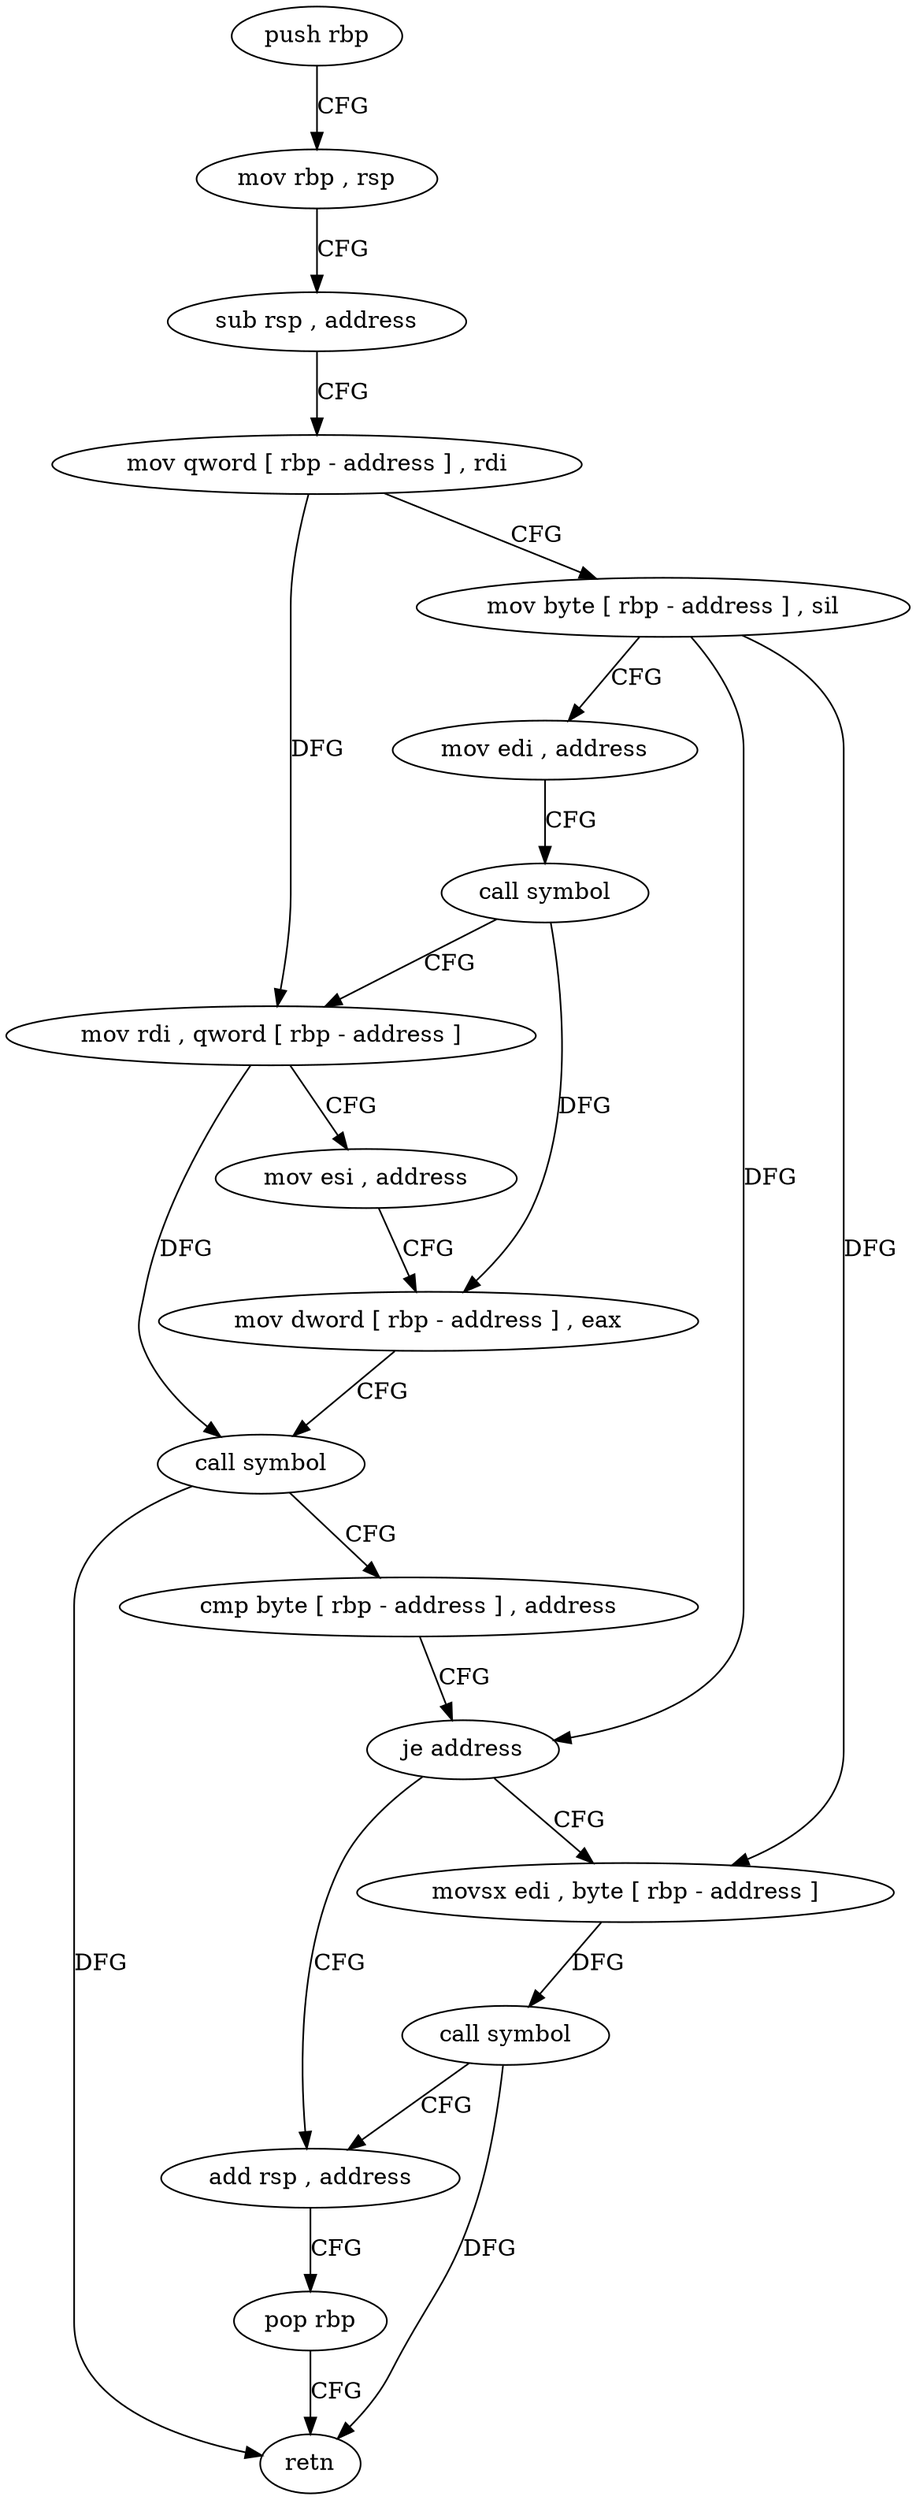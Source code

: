 digraph "func" {
"4207616" [label = "push rbp" ]
"4207617" [label = "mov rbp , rsp" ]
"4207620" [label = "sub rsp , address" ]
"4207624" [label = "mov qword [ rbp - address ] , rdi" ]
"4207628" [label = "mov byte [ rbp - address ] , sil" ]
"4207632" [label = "mov edi , address" ]
"4207637" [label = "call symbol" ]
"4207642" [label = "mov rdi , qword [ rbp - address ]" ]
"4207646" [label = "mov esi , address" ]
"4207651" [label = "mov dword [ rbp - address ] , eax" ]
"4207654" [label = "call symbol" ]
"4207659" [label = "cmp byte [ rbp - address ] , address" ]
"4207663" [label = "je address" ]
"4207678" [label = "add rsp , address" ]
"4207669" [label = "movsx edi , byte [ rbp - address ]" ]
"4207682" [label = "pop rbp" ]
"4207683" [label = "retn" ]
"4207673" [label = "call symbol" ]
"4207616" -> "4207617" [ label = "CFG" ]
"4207617" -> "4207620" [ label = "CFG" ]
"4207620" -> "4207624" [ label = "CFG" ]
"4207624" -> "4207628" [ label = "CFG" ]
"4207624" -> "4207642" [ label = "DFG" ]
"4207628" -> "4207632" [ label = "CFG" ]
"4207628" -> "4207663" [ label = "DFG" ]
"4207628" -> "4207669" [ label = "DFG" ]
"4207632" -> "4207637" [ label = "CFG" ]
"4207637" -> "4207642" [ label = "CFG" ]
"4207637" -> "4207651" [ label = "DFG" ]
"4207642" -> "4207646" [ label = "CFG" ]
"4207642" -> "4207654" [ label = "DFG" ]
"4207646" -> "4207651" [ label = "CFG" ]
"4207651" -> "4207654" [ label = "CFG" ]
"4207654" -> "4207659" [ label = "CFG" ]
"4207654" -> "4207683" [ label = "DFG" ]
"4207659" -> "4207663" [ label = "CFG" ]
"4207663" -> "4207678" [ label = "CFG" ]
"4207663" -> "4207669" [ label = "CFG" ]
"4207678" -> "4207682" [ label = "CFG" ]
"4207669" -> "4207673" [ label = "DFG" ]
"4207682" -> "4207683" [ label = "CFG" ]
"4207673" -> "4207678" [ label = "CFG" ]
"4207673" -> "4207683" [ label = "DFG" ]
}
